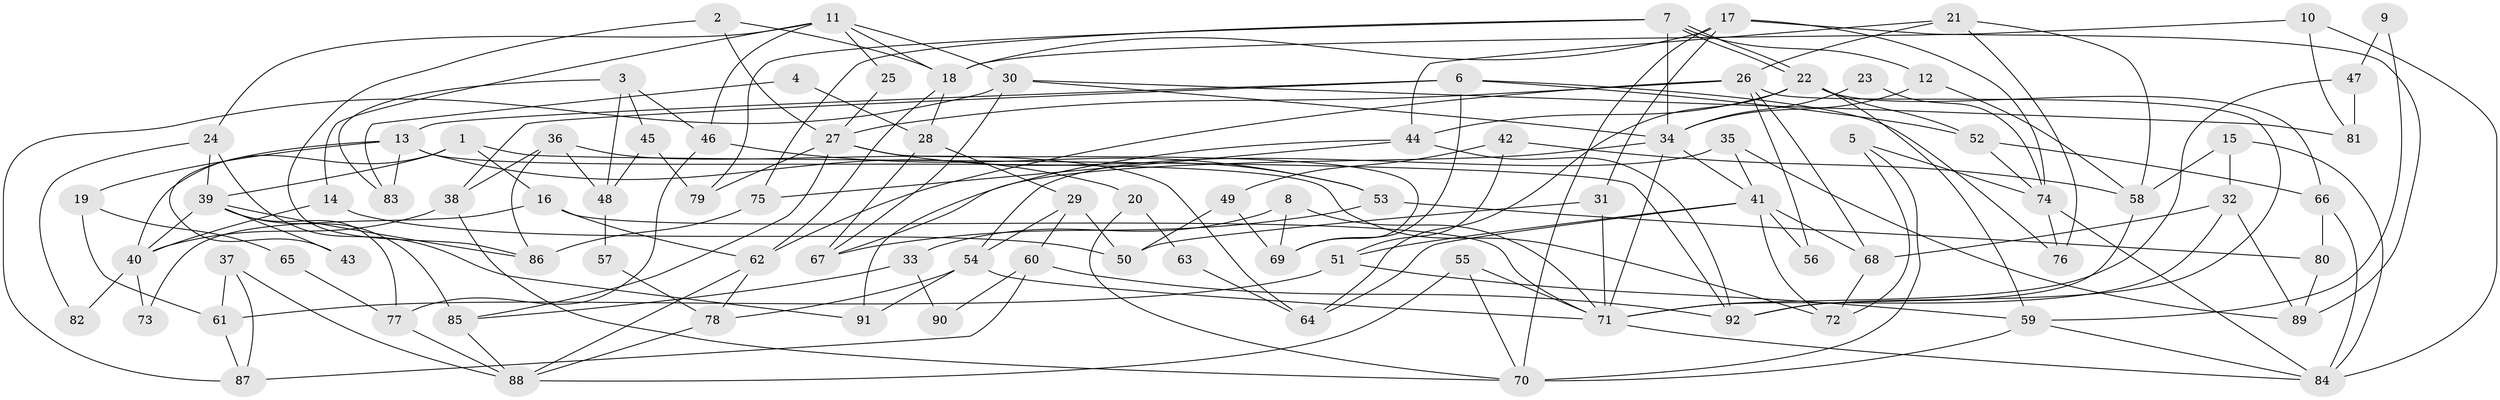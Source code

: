 // coarse degree distribution, {4: 0.25862068965517243, 5: 0.06896551724137931, 3: 0.22413793103448276, 6: 0.1206896551724138, 7: 0.10344827586206896, 11: 0.017241379310344827, 9: 0.06896551724137931, 8: 0.05172413793103448, 2: 0.06896551724137931, 10: 0.017241379310344827}
// Generated by graph-tools (version 1.1) at 2025/52/02/27/25 19:52:09]
// undirected, 92 vertices, 184 edges
graph export_dot {
graph [start="1"]
  node [color=gray90,style=filled];
  1;
  2;
  3;
  4;
  5;
  6;
  7;
  8;
  9;
  10;
  11;
  12;
  13;
  14;
  15;
  16;
  17;
  18;
  19;
  20;
  21;
  22;
  23;
  24;
  25;
  26;
  27;
  28;
  29;
  30;
  31;
  32;
  33;
  34;
  35;
  36;
  37;
  38;
  39;
  40;
  41;
  42;
  43;
  44;
  45;
  46;
  47;
  48;
  49;
  50;
  51;
  52;
  53;
  54;
  55;
  56;
  57;
  58;
  59;
  60;
  61;
  62;
  63;
  64;
  65;
  66;
  67;
  68;
  69;
  70;
  71;
  72;
  73;
  74;
  75;
  76;
  77;
  78;
  79;
  80;
  81;
  82;
  83;
  84;
  85;
  86;
  87;
  88;
  89;
  90;
  91;
  92;
  1 -- 39;
  1 -- 92;
  1 -- 16;
  1 -- 40;
  2 -- 18;
  2 -- 27;
  2 -- 86;
  3 -- 46;
  3 -- 48;
  3 -- 45;
  3 -- 83;
  4 -- 83;
  4 -- 28;
  5 -- 74;
  5 -- 70;
  5 -- 72;
  6 -- 52;
  6 -- 76;
  6 -- 13;
  6 -- 38;
  6 -- 69;
  7 -- 22;
  7 -- 22;
  7 -- 75;
  7 -- 12;
  7 -- 34;
  7 -- 79;
  8 -- 71;
  8 -- 69;
  8 -- 33;
  9 -- 47;
  9 -- 59;
  10 -- 18;
  10 -- 84;
  10 -- 81;
  11 -- 30;
  11 -- 18;
  11 -- 14;
  11 -- 24;
  11 -- 25;
  11 -- 46;
  12 -- 34;
  12 -- 58;
  13 -- 72;
  13 -- 19;
  13 -- 20;
  13 -- 43;
  13 -- 83;
  14 -- 50;
  14 -- 40;
  15 -- 58;
  15 -- 84;
  15 -- 32;
  16 -- 71;
  16 -- 62;
  16 -- 73;
  17 -- 70;
  17 -- 74;
  17 -- 18;
  17 -- 31;
  17 -- 89;
  18 -- 28;
  18 -- 62;
  19 -- 61;
  19 -- 65;
  20 -- 70;
  20 -- 63;
  21 -- 44;
  21 -- 26;
  21 -- 58;
  21 -- 76;
  22 -- 66;
  22 -- 44;
  22 -- 52;
  22 -- 59;
  22 -- 64;
  23 -- 34;
  23 -- 74;
  24 -- 39;
  24 -- 82;
  24 -- 91;
  25 -- 27;
  26 -- 92;
  26 -- 62;
  26 -- 27;
  26 -- 56;
  26 -- 68;
  27 -- 85;
  27 -- 53;
  27 -- 69;
  27 -- 79;
  28 -- 29;
  28 -- 67;
  29 -- 54;
  29 -- 50;
  29 -- 60;
  30 -- 34;
  30 -- 67;
  30 -- 81;
  30 -- 87;
  31 -- 71;
  31 -- 50;
  32 -- 68;
  32 -- 71;
  32 -- 89;
  33 -- 85;
  33 -- 90;
  34 -- 41;
  34 -- 67;
  34 -- 71;
  35 -- 41;
  35 -- 89;
  35 -- 54;
  36 -- 38;
  36 -- 64;
  36 -- 48;
  36 -- 86;
  37 -- 88;
  37 -- 87;
  37 -- 61;
  38 -- 40;
  38 -- 70;
  39 -- 86;
  39 -- 40;
  39 -- 43;
  39 -- 77;
  39 -- 85;
  40 -- 73;
  40 -- 82;
  41 -- 51;
  41 -- 72;
  41 -- 56;
  41 -- 64;
  41 -- 68;
  42 -- 51;
  42 -- 58;
  42 -- 49;
  44 -- 91;
  44 -- 75;
  44 -- 92;
  45 -- 79;
  45 -- 48;
  46 -- 77;
  46 -- 53;
  47 -- 71;
  47 -- 81;
  48 -- 57;
  49 -- 69;
  49 -- 50;
  51 -- 59;
  51 -- 61;
  52 -- 66;
  52 -- 74;
  53 -- 67;
  53 -- 80;
  54 -- 71;
  54 -- 78;
  54 -- 91;
  55 -- 88;
  55 -- 71;
  55 -- 70;
  57 -- 78;
  58 -- 92;
  59 -- 70;
  59 -- 84;
  60 -- 92;
  60 -- 87;
  60 -- 90;
  61 -- 87;
  62 -- 78;
  62 -- 88;
  63 -- 64;
  65 -- 77;
  66 -- 80;
  66 -- 84;
  68 -- 72;
  71 -- 84;
  74 -- 84;
  74 -- 76;
  75 -- 86;
  77 -- 88;
  78 -- 88;
  80 -- 89;
  85 -- 88;
}
